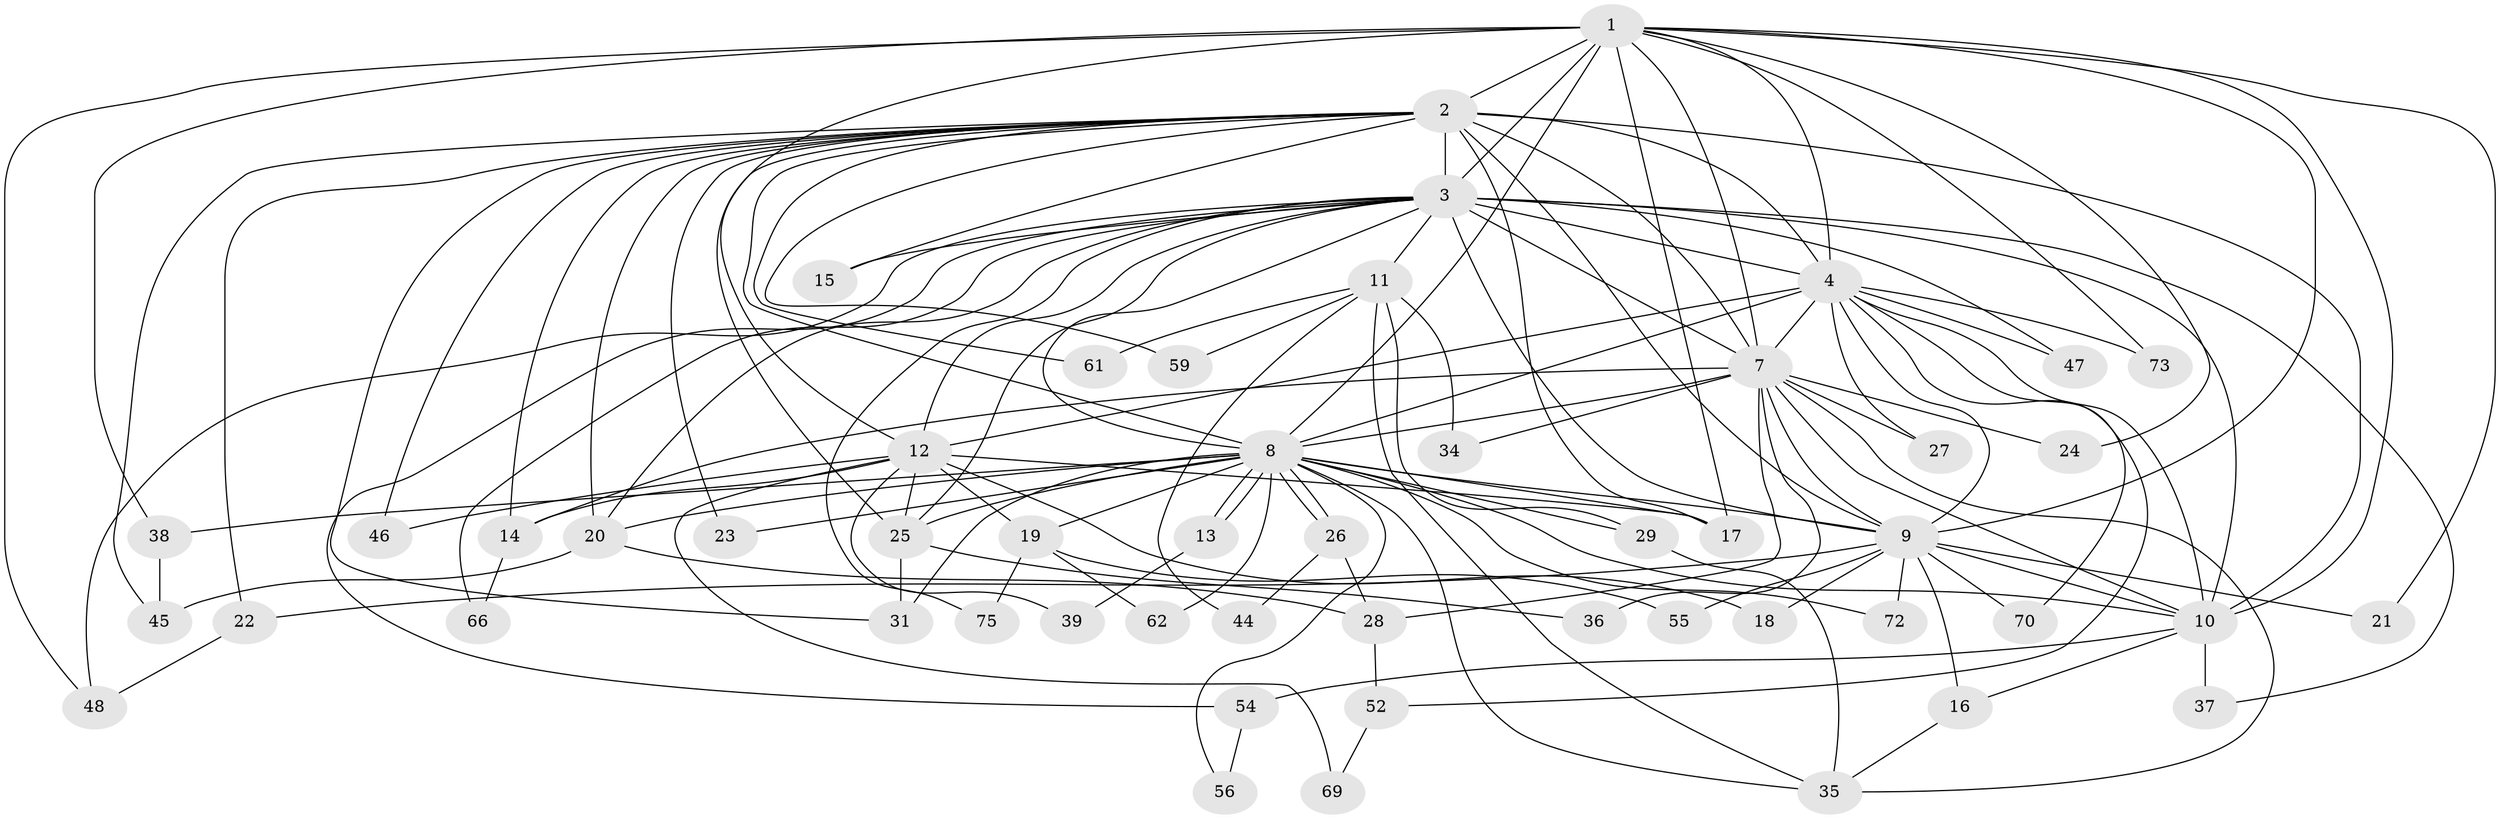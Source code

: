 // original degree distribution, {17: 0.04, 14: 0.02666666666666667, 15: 0.013333333333333334, 18: 0.013333333333333334, 25: 0.013333333333333334, 16: 0.013333333333333334, 12: 0.013333333333333334, 8: 0.013333333333333334, 11: 0.013333333333333334, 3: 0.2, 4: 0.09333333333333334, 2: 0.5066666666666667, 6: 0.02666666666666667, 5: 0.013333333333333334}
// Generated by graph-tools (version 1.1) at 2025/17/03/04/25 18:17:47]
// undirected, 52 vertices, 129 edges
graph export_dot {
graph [start="1"]
  node [color=gray90,style=filled];
  1;
  2 [super="+6+50"];
  3 [super="+5+33"];
  4;
  7 [super="+30+51+40"];
  8;
  9;
  10;
  11;
  12 [super="+42+65"];
  13;
  14;
  15;
  16;
  17 [super="+57"];
  18;
  19;
  20 [super="+43"];
  21;
  22;
  23;
  24;
  25 [super="+32+49"];
  26;
  27;
  28;
  29;
  31;
  34;
  35 [super="+67+41+58"];
  36;
  37;
  38;
  39;
  44;
  45;
  46;
  47;
  48 [super="+71"];
  52;
  54;
  55;
  56;
  59;
  61;
  62;
  66;
  69;
  70;
  72;
  73;
  75;
  1 -- 2 [weight=2];
  1 -- 3 [weight=3];
  1 -- 4;
  1 -- 7;
  1 -- 8;
  1 -- 9;
  1 -- 10;
  1 -- 12;
  1 -- 17;
  1 -- 21;
  1 -- 24;
  1 -- 38;
  1 -- 48;
  1 -- 73;
  2 -- 3 [weight=4];
  2 -- 4 [weight=2];
  2 -- 7 [weight=4];
  2 -- 8 [weight=2];
  2 -- 9 [weight=2];
  2 -- 10 [weight=2];
  2 -- 14;
  2 -- 22;
  2 -- 23;
  2 -- 15;
  2 -- 17;
  2 -- 20;
  2 -- 31;
  2 -- 45;
  2 -- 46;
  2 -- 59 [weight=2];
  2 -- 61;
  2 -- 25;
  3 -- 4 [weight=2];
  3 -- 7 [weight=3];
  3 -- 8 [weight=2];
  3 -- 9 [weight=2];
  3 -- 10 [weight=2];
  3 -- 11 [weight=2];
  3 -- 37;
  3 -- 48;
  3 -- 66;
  3 -- 75;
  3 -- 12;
  3 -- 15;
  3 -- 20;
  3 -- 25;
  3 -- 47;
  3 -- 54;
  4 -- 7;
  4 -- 8;
  4 -- 9;
  4 -- 10;
  4 -- 12;
  4 -- 27;
  4 -- 47;
  4 -- 52;
  4 -- 70;
  4 -- 73;
  7 -- 8;
  7 -- 9;
  7 -- 10;
  7 -- 24;
  7 -- 27;
  7 -- 28;
  7 -- 34;
  7 -- 35;
  7 -- 36;
  7 -- 14;
  8 -- 9;
  8 -- 10;
  8 -- 13;
  8 -- 13;
  8 -- 19;
  8 -- 20;
  8 -- 23;
  8 -- 25;
  8 -- 26;
  8 -- 26;
  8 -- 29;
  8 -- 31;
  8 -- 35;
  8 -- 38;
  8 -- 56;
  8 -- 62;
  8 -- 72;
  8 -- 17;
  9 -- 10;
  9 -- 16;
  9 -- 18;
  9 -- 21;
  9 -- 22;
  9 -- 55;
  9 -- 70;
  9 -- 72;
  10 -- 16;
  10 -- 37;
  10 -- 54;
  11 -- 29;
  11 -- 34;
  11 -- 44;
  11 -- 59;
  11 -- 61;
  11 -- 35;
  12 -- 14;
  12 -- 18;
  12 -- 19 [weight=2];
  12 -- 39;
  12 -- 46;
  12 -- 69;
  12 -- 17;
  12 -- 25 [weight=2];
  13 -- 39;
  14 -- 66;
  16 -- 35;
  19 -- 55;
  19 -- 62;
  19 -- 75;
  20 -- 45;
  20 -- 28;
  22 -- 48;
  25 -- 31;
  25 -- 36;
  26 -- 28;
  26 -- 44;
  28 -- 52;
  29 -- 35;
  38 -- 45;
  52 -- 69;
  54 -- 56;
}
